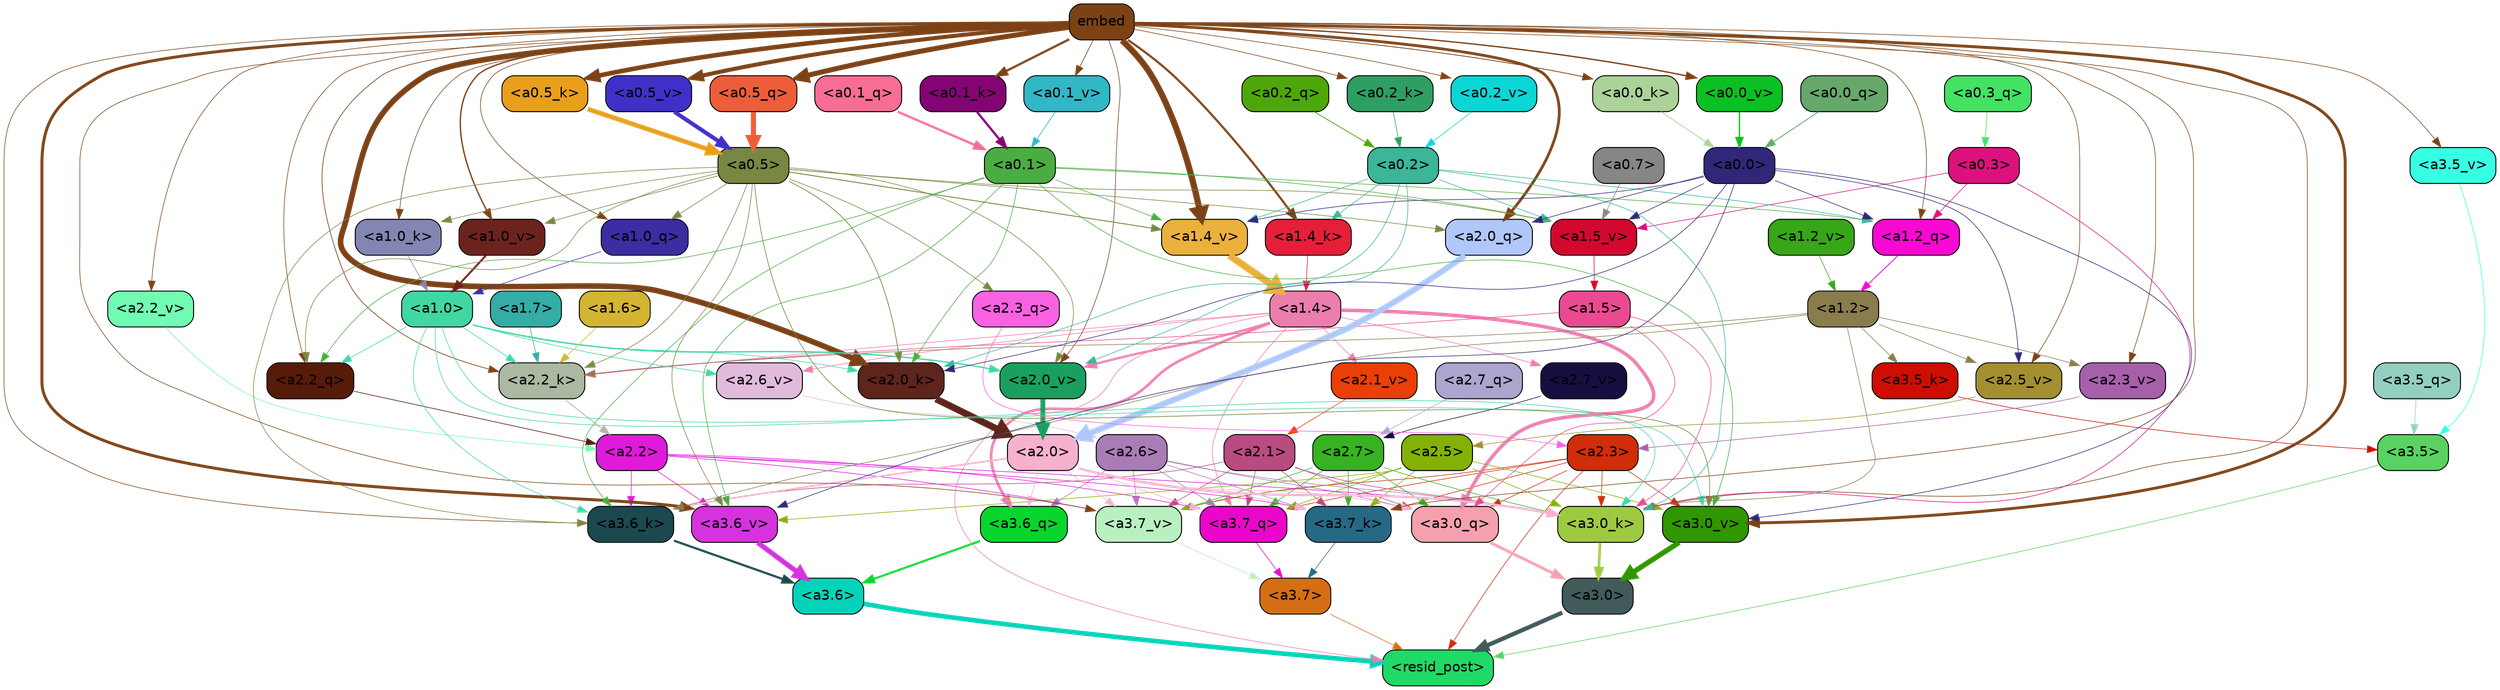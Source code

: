 strict digraph "" {
	graph [bgcolor=transparent,
		layout=dot,
		overlap=false,
		splines=true
	];
	"<a3.7>"	[color=black,
		fillcolor="#d66e13",
		fontname=Helvetica,
		shape=box,
		style="filled, rounded"];
	"<resid_post>"	[color=black,
		fillcolor="#20da67",
		fontname=Helvetica,
		shape=box,
		style="filled, rounded"];
	"<a3.7>" -> "<resid_post>"	[color="#d66e13",
		penwidth=0.6];
	"<a3.6>"	[color=black,
		fillcolor="#05d3b9",
		fontname=Helvetica,
		shape=box,
		style="filled, rounded"];
	"<a3.6>" -> "<resid_post>"	[color="#05d3b9",
		penwidth=4.6696330308914185];
	"<a3.5>"	[color=black,
		fillcolor="#5ad262",
		fontname=Helvetica,
		shape=box,
		style="filled, rounded"];
	"<a3.5>" -> "<resid_post>"	[color="#5ad262",
		penwidth=0.6];
	"<a3.0>"	[color=black,
		fillcolor="#415a5a",
		fontname=Helvetica,
		shape=box,
		style="filled, rounded"];
	"<a3.0>" -> "<resid_post>"	[color="#415a5a",
		penwidth=4.282557368278503];
	"<a2.3>"	[color=black,
		fillcolor="#d02d0a",
		fontname=Helvetica,
		shape=box,
		style="filled, rounded"];
	"<a2.3>" -> "<resid_post>"	[color="#d02d0a",
		penwidth=0.6];
	"<a3.7_q>"	[color=black,
		fillcolor="#ea07ca",
		fontname=Helvetica,
		shape=box,
		style="filled, rounded"];
	"<a2.3>" -> "<a3.7_q>"	[color="#d02d0a",
		penwidth=0.6];
	"<a3.0_q>"	[color=black,
		fillcolor="#f5a0ae",
		fontname=Helvetica,
		shape=box,
		style="filled, rounded"];
	"<a2.3>" -> "<a3.0_q>"	[color="#d02d0a",
		penwidth=0.6];
	"<a3.7_k>"	[color=black,
		fillcolor="#266985",
		fontname=Helvetica,
		shape=box,
		style="filled, rounded"];
	"<a2.3>" -> "<a3.7_k>"	[color="#d02d0a",
		penwidth=0.6];
	"<a3.0_k>"	[color=black,
		fillcolor="#9eca41",
		fontname=Helvetica,
		shape=box,
		style="filled, rounded"];
	"<a2.3>" -> "<a3.0_k>"	[color="#d02d0a",
		penwidth=0.6];
	"<a3.7_v>"	[color=black,
		fillcolor="#b9f0c1",
		fontname=Helvetica,
		shape=box,
		style="filled, rounded"];
	"<a2.3>" -> "<a3.7_v>"	[color="#d02d0a",
		penwidth=0.6];
	"<a3.0_v>"	[color=black,
		fillcolor="#309601",
		fontname=Helvetica,
		shape=box,
		style="filled, rounded"];
	"<a2.3>" -> "<a3.0_v>"	[color="#d02d0a",
		penwidth=0.6];
	"<a1.4>"	[color=black,
		fillcolor="#ec7eae",
		fontname=Helvetica,
		shape=box,
		style="filled, rounded"];
	"<a1.4>" -> "<resid_post>"	[color="#ec7eae",
		penwidth=0.6];
	"<a1.4>" -> "<a3.7_q>"	[color="#ec7eae",
		penwidth=0.6];
	"<a3.6_q>"	[color=black,
		fillcolor="#08d62d",
		fontname=Helvetica,
		shape=box,
		style="filled, rounded"];
	"<a1.4>" -> "<a3.6_q>"	[color="#ec7eae",
		penwidth=2.6073555648326874];
	"<a1.4>" -> "<a3.0_q>"	[color="#ec7eae",
		penwidth=3.4971605762839317];
	"<a2.2_k>"	[color=black,
		fillcolor="#acb8a2",
		fontname=Helvetica,
		shape=box,
		style="filled, rounded"];
	"<a1.4>" -> "<a2.2_k>"	[color="#ec7eae",
		penwidth=0.6];
	"<a2.7_v>"	[color=black,
		fillcolor="#150f40",
		fontname=Helvetica,
		shape=box,
		style="filled, rounded"];
	"<a1.4>" -> "<a2.7_v>"	[color="#ec7eae",
		penwidth=0.6];
	"<a2.6_v>"	[color=black,
		fillcolor="#e1bbdc",
		fontname=Helvetica,
		shape=box,
		style="filled, rounded"];
	"<a1.4>" -> "<a2.6_v>"	[color="#ec7eae",
		penwidth=0.6];
	"<a2.1_v>"	[color=black,
		fillcolor="#ea3f06",
		fontname=Helvetica,
		shape=box,
		style="filled, rounded"];
	"<a1.4>" -> "<a2.1_v>"	[color="#ec7eae",
		penwidth=0.6];
	"<a2.0_v>"	[color=black,
		fillcolor="#19a060",
		fontname=Helvetica,
		shape=box,
		style="filled, rounded"];
	"<a1.4>" -> "<a2.0_v>"	[color="#ec7eae",
		penwidth=2.268670678138733];
	"<a3.7_q>" -> "<a3.7>"	[color="#ea07ca",
		penwidth=0.6];
	"<a3.6_q>" -> "<a3.6>"	[color="#08d62d",
		penwidth=2.03758105635643];
	"<a3.5_q>"	[color=black,
		fillcolor="#93cfc0",
		fontname=Helvetica,
		shape=box,
		style="filled, rounded"];
	"<a3.5_q>" -> "<a3.5>"	[color="#93cfc0",
		penwidth=0.6];
	"<a3.0_q>" -> "<a3.0>"	[color="#f5a0ae",
		penwidth=2.8638100624084473];
	"<a3.7_k>" -> "<a3.7>"	[color="#266985",
		penwidth=0.6];
	"<a3.6_k>"	[color=black,
		fillcolor="#1c484f",
		fontname=Helvetica,
		shape=box,
		style="filled, rounded"];
	"<a3.6_k>" -> "<a3.6>"	[color="#1c484f",
		penwidth=2.174198240041733];
	"<a3.5_k>"	[color=black,
		fillcolor="#ce0d03",
		fontname=Helvetica,
		shape=box,
		style="filled, rounded"];
	"<a3.5_k>" -> "<a3.5>"	[color="#ce0d03",
		penwidth=0.6];
	"<a3.0_k>" -> "<a3.0>"	[color="#9eca41",
		penwidth=2.6274144649505615];
	"<a3.7_v>" -> "<a3.7>"	[color="#b9f0c1",
		penwidth=0.6];
	"<a3.6_v>"	[color=black,
		fillcolor="#d533de",
		fontname=Helvetica,
		shape=box,
		style="filled, rounded"];
	"<a3.6_v>" -> "<a3.6>"	[color="#d533de",
		penwidth=5.002329230308533];
	"<a3.5_v>"	[color=black,
		fillcolor="#36ffe3",
		fontname=Helvetica,
		shape=box,
		style="filled, rounded"];
	"<a3.5_v>" -> "<a3.5>"	[color="#36ffe3",
		penwidth=0.6];
	"<a3.0_v>" -> "<a3.0>"	[color="#309601",
		penwidth=5.188832879066467];
	"<a2.7>"	[color=black,
		fillcolor="#37b222",
		fontname=Helvetica,
		shape=box,
		style="filled, rounded"];
	"<a2.7>" -> "<a3.7_q>"	[color="#37b222",
		penwidth=0.6];
	"<a2.7>" -> "<a3.0_q>"	[color="#37b222",
		penwidth=0.6];
	"<a2.7>" -> "<a3.7_k>"	[color="#37b222",
		penwidth=0.6];
	"<a2.7>" -> "<a3.0_k>"	[color="#37b222",
		penwidth=0.6];
	"<a2.7>" -> "<a3.7_v>"	[color="#37b222",
		penwidth=0.6];
	"<a2.6>"	[color=black,
		fillcolor="#aa7cb6",
		fontname=Helvetica,
		shape=box,
		style="filled, rounded"];
	"<a2.6>" -> "<a3.7_q>"	[color="#aa7cb6",
		penwidth=0.6];
	"<a2.6>" -> "<a3.6_q>"	[color="#aa7cb6",
		penwidth=0.6];
	"<a2.6>" -> "<a3.0_q>"	[color="#aa7cb6",
		penwidth=0.6];
	"<a2.6>" -> "<a3.7_k>"	[color="#aa7cb6",
		penwidth=0.6];
	"<a2.6>" -> "<a3.0_k>"	[color="#aa7cb6",
		penwidth=0.6];
	"<a2.6>" -> "<a3.7_v>"	[color="#aa7cb6",
		penwidth=0.6];
	"<a2.5>"	[color=black,
		fillcolor="#84b105",
		fontname=Helvetica,
		shape=box,
		style="filled, rounded"];
	"<a2.5>" -> "<a3.7_q>"	[color="#84b105",
		penwidth=0.6];
	"<a2.5>" -> "<a3.7_k>"	[color="#84b105",
		penwidth=0.6];
	"<a2.5>" -> "<a3.0_k>"	[color="#84b105",
		penwidth=0.6];
	"<a2.5>" -> "<a3.7_v>"	[color="#84b105",
		penwidth=0.6];
	"<a2.5>" -> "<a3.6_v>"	[color="#84b105",
		penwidth=0.6];
	"<a2.5>" -> "<a3.0_v>"	[color="#84b105",
		penwidth=0.6];
	"<a2.2>"	[color=black,
		fillcolor="#e01ada",
		fontname=Helvetica,
		shape=box,
		style="filled, rounded"];
	"<a2.2>" -> "<a3.7_q>"	[color="#e01ada",
		penwidth=0.6];
	"<a2.2>" -> "<a3.7_k>"	[color="#e01ada",
		penwidth=0.6];
	"<a2.2>" -> "<a3.6_k>"	[color="#e01ada",
		penwidth=0.6];
	"<a2.2>" -> "<a3.0_k>"	[color="#e01ada",
		penwidth=0.6];
	"<a2.2>" -> "<a3.7_v>"	[color="#e01ada",
		penwidth=0.6];
	"<a2.2>" -> "<a3.6_v>"	[color="#e01ada",
		penwidth=0.6];
	"<a2.1>"	[color=black,
		fillcolor="#b84c81",
		fontname=Helvetica,
		shape=box,
		style="filled, rounded"];
	"<a2.1>" -> "<a3.7_q>"	[color="#b84c81",
		penwidth=0.6];
	"<a2.1>" -> "<a3.0_q>"	[color="#b84c81",
		penwidth=0.6];
	"<a2.1>" -> "<a3.7_k>"	[color="#b84c81",
		penwidth=0.6];
	"<a2.1>" -> "<a3.6_k>"	[color="#b84c81",
		penwidth=0.6];
	"<a2.1>" -> "<a3.0_k>"	[color="#b84c81",
		penwidth=0.6];
	"<a2.1>" -> "<a3.7_v>"	[color="#b84c81",
		penwidth=0.6];
	"<a2.0>"	[color=black,
		fillcolor="#f6b1cf",
		fontname=Helvetica,
		shape=box,
		style="filled, rounded"];
	"<a2.0>" -> "<a3.7_q>"	[color="#f6b1cf",
		penwidth=0.6];
	"<a2.0>" -> "<a3.6_q>"	[color="#f6b1cf",
		penwidth=0.6];
	"<a2.0>" -> "<a3.0_q>"	[color="#f6b1cf",
		penwidth=0.6];
	"<a2.0>" -> "<a3.7_k>"	[color="#f6b1cf",
		penwidth=0.6];
	"<a2.0>" -> "<a3.6_k>"	[color="#f6b1cf",
		penwidth=1.5568191409111023];
	"<a2.0>" -> "<a3.0_k>"	[color="#f6b1cf",
		penwidth=2.270527422428131];
	"<a2.0>" -> "<a3.7_v>"	[color="#f6b1cf",
		penwidth=0.6];
	"<a1.5>"	[color=black,
		fillcolor="#ea4a91",
		fontname=Helvetica,
		shape=box,
		style="filled, rounded"];
	"<a1.5>" -> "<a3.0_q>"	[color="#ea4a91",
		penwidth=0.6];
	"<a1.5>" -> "<a3.0_k>"	[color="#ea4a91",
		penwidth=0.6];
	"<a1.5>" -> "<a2.2_k>"	[color="#ea4a91",
		penwidth=0.6];
	embed	[color=black,
		fillcolor="#7c4216",
		fontname=Helvetica,
		shape=box,
		style="filled, rounded"];
	embed -> "<a3.7_k>"	[color="#7c4216",
		penwidth=0.6];
	embed -> "<a3.6_k>"	[color="#7c4216",
		penwidth=0.6];
	embed -> "<a3.0_k>"	[color="#7c4216",
		penwidth=0.6];
	embed -> "<a3.7_v>"	[color="#7c4216",
		penwidth=0.6];
	embed -> "<a3.6_v>"	[color="#7c4216",
		penwidth=2.9588699340820312];
	embed -> "<a3.5_v>"	[color="#7c4216",
		penwidth=0.6];
	embed -> "<a3.0_v>"	[color="#7c4216",
		penwidth=2.8686431646347046];
	"<a2.2_q>"	[color=black,
		fillcolor="#561b09",
		fontname=Helvetica,
		shape=box,
		style="filled, rounded"];
	embed -> "<a2.2_q>"	[color="#7c4216",
		penwidth=0.6];
	"<a2.0_q>"	[color=black,
		fillcolor="#b0c8f9",
		fontname=Helvetica,
		shape=box,
		style="filled, rounded"];
	embed -> "<a2.0_q>"	[color="#7c4216",
		penwidth=2.7617180347442627];
	embed -> "<a2.2_k>"	[color="#7c4216",
		penwidth=0.67606520652771];
	"<a2.0_k>"	[color=black,
		fillcolor="#5d251c",
		fontname=Helvetica,
		shape=box,
		style="filled, rounded"];
	embed -> "<a2.0_k>"	[color="#7c4216",
		penwidth=5.615107178688049];
	"<a2.5_v>"	[color=black,
		fillcolor="#a38f2f",
		fontname=Helvetica,
		shape=box,
		style="filled, rounded"];
	embed -> "<a2.5_v>"	[color="#7c4216",
		penwidth=0.6];
	"<a2.3_v>"	[color=black,
		fillcolor="#a660aa",
		fontname=Helvetica,
		shape=box,
		style="filled, rounded"];
	embed -> "<a2.3_v>"	[color="#7c4216",
		penwidth=0.6];
	"<a2.2_v>"	[color=black,
		fillcolor="#71fbb3",
		fontname=Helvetica,
		shape=box,
		style="filled, rounded"];
	embed -> "<a2.2_v>"	[color="#7c4216",
		penwidth=0.6];
	embed -> "<a2.0_v>"	[color="#7c4216",
		penwidth=0.6];
	"<a1.2_q>"	[color=black,
		fillcolor="#f809d2",
		fontname=Helvetica,
		shape=box,
		style="filled, rounded"];
	embed -> "<a1.2_q>"	[color="#7c4216",
		penwidth=0.6];
	"<a1.0_q>"	[color=black,
		fillcolor="#3a2ea2",
		fontname=Helvetica,
		shape=box,
		style="filled, rounded"];
	embed -> "<a1.0_q>"	[color="#7c4216",
		penwidth=0.6];
	"<a1.4_k>"	[color=black,
		fillcolor="#e51f39",
		fontname=Helvetica,
		shape=box,
		style="filled, rounded"];
	embed -> "<a1.4_k>"	[color="#7c4216",
		penwidth=2.1468217372894287];
	"<a1.0_k>"	[color=black,
		fillcolor="#8385b2",
		fontname=Helvetica,
		shape=box,
		style="filled, rounded"];
	embed -> "<a1.0_k>"	[color="#7c4216",
		penwidth=0.6];
	"<a1.4_v>"	[color=black,
		fillcolor="#eab13c",
		fontname=Helvetica,
		shape=box,
		style="filled, rounded"];
	embed -> "<a1.4_v>"	[color="#7c4216",
		penwidth=6.189999580383301];
	"<a1.0_v>"	[color=black,
		fillcolor="#6d231d",
		fontname=Helvetica,
		shape=box,
		style="filled, rounded"];
	embed -> "<a1.0_v>"	[color="#7c4216",
		penwidth=1.3123979568481445];
	"<a0.5_q>"	[color=black,
		fillcolor="#ed5d3a",
		fontname=Helvetica,
		shape=box,
		style="filled, rounded"];
	embed -> "<a0.5_q>"	[color="#7c4216",
		penwidth=5.055958271026611];
	"<a0.5_k>"	[color=black,
		fillcolor="#e99f1c",
		fontname=Helvetica,
		shape=box,
		style="filled, rounded"];
	embed -> "<a0.5_k>"	[color="#7c4216",
		penwidth=4.58268666267395];
	"<a0.2_k>"	[color=black,
		fillcolor="#2d9f62",
		fontname=Helvetica,
		shape=box,
		style="filled, rounded"];
	embed -> "<a0.2_k>"	[color="#7c4216",
		penwidth=0.6];
	"<a0.1_k>"	[color=black,
		fillcolor="#840473",
		fontname=Helvetica,
		shape=box,
		style="filled, rounded"];
	embed -> "<a0.1_k>"	[color="#7c4216",
		penwidth=2.2296652793884277];
	"<a0.0_k>"	[color=black,
		fillcolor="#abd299",
		fontname=Helvetica,
		shape=box,
		style="filled, rounded"];
	embed -> "<a0.0_k>"	[color="#7c4216",
		penwidth=0.7705097198486328];
	"<a0.5_v>"	[color=black,
		fillcolor="#4030c9",
		fontname=Helvetica,
		shape=box,
		style="filled, rounded"];
	embed -> "<a0.5_v>"	[color="#7c4216",
		penwidth=4.06441330909729];
	"<a0.2_v>"	[color=black,
		fillcolor="#0ad6d6",
		fontname=Helvetica,
		shape=box,
		style="filled, rounded"];
	embed -> "<a0.2_v>"	[color="#7c4216",
		penwidth=0.6];
	"<a0.1_v>"	[color=black,
		fillcolor="#31b7c6",
		fontname=Helvetica,
		shape=box,
		style="filled, rounded"];
	embed -> "<a0.1_v>"	[color="#7c4216",
		penwidth=0.6574034690856934];
	"<a0.0_v>"	[color=black,
		fillcolor="#0bc022",
		fontname=Helvetica,
		shape=box,
		style="filled, rounded"];
	embed -> "<a0.0_v>"	[color="#7c4216",
		penwidth=1.3119869232177734];
	"<a1.2>"	[color=black,
		fillcolor="#897d4e",
		fontname=Helvetica,
		shape=box,
		style="filled, rounded"];
	"<a1.2>" -> "<a3.6_k>"	[color="#897d4e",
		penwidth=0.6];
	"<a1.2>" -> "<a3.5_k>"	[color="#897d4e",
		penwidth=0.6];
	"<a1.2>" -> "<a3.0_k>"	[color="#897d4e",
		penwidth=0.6];
	"<a1.2>" -> "<a2.2_k>"	[color="#897d4e",
		penwidth=0.6];
	"<a1.2>" -> "<a2.5_v>"	[color="#897d4e",
		penwidth=0.6];
	"<a1.2>" -> "<a2.3_v>"	[color="#897d4e",
		penwidth=0.6];
	"<a1.0>"	[color=black,
		fillcolor="#41d7a3",
		fontname=Helvetica,
		shape=box,
		style="filled, rounded"];
	"<a1.0>" -> "<a3.6_k>"	[color="#41d7a3",
		penwidth=0.6];
	"<a1.0>" -> "<a3.0_k>"	[color="#41d7a3",
		penwidth=0.6];
	"<a1.0>" -> "<a3.0_v>"	[color="#41d7a3",
		penwidth=0.6];
	"<a1.0>" -> "<a2.2_q>"	[color="#41d7a3",
		penwidth=0.6];
	"<a1.0>" -> "<a2.2_k>"	[color="#41d7a3",
		penwidth=0.6];
	"<a1.0>" -> "<a2.0_k>"	[color="#41d7a3",
		penwidth=0.6];
	"<a1.0>" -> "<a2.6_v>"	[color="#41d7a3",
		penwidth=0.6];
	"<a1.0>" -> "<a2.0_v>"	[color="#41d7a3",
		penwidth=1.27996826171875];
	"<a0.5>"	[color=black,
		fillcolor="#788742",
		fontname=Helvetica,
		shape=box,
		style="filled, rounded"];
	"<a0.5>" -> "<a3.6_k>"	[color="#788742",
		penwidth=0.6];
	"<a0.5>" -> "<a3.6_v>"	[color="#788742",
		penwidth=0.6];
	"<a0.5>" -> "<a3.0_v>"	[color="#788742",
		penwidth=0.6421224474906921];
	"<a2.3_q>"	[color=black,
		fillcolor="#f961e3",
		fontname=Helvetica,
		shape=box,
		style="filled, rounded"];
	"<a0.5>" -> "<a2.3_q>"	[color="#788742",
		penwidth=0.6];
	"<a0.5>" -> "<a2.2_q>"	[color="#788742",
		penwidth=0.6];
	"<a0.5>" -> "<a2.0_q>"	[color="#788742",
		penwidth=0.6];
	"<a0.5>" -> "<a2.2_k>"	[color="#788742",
		penwidth=0.6];
	"<a0.5>" -> "<a2.0_k>"	[color="#788742",
		penwidth=0.7151575088500977];
	"<a0.5>" -> "<a2.0_v>"	[color="#788742",
		penwidth=0.6];
	"<a0.5>" -> "<a1.0_q>"	[color="#788742",
		penwidth=0.6];
	"<a0.5>" -> "<a1.0_k>"	[color="#788742",
		penwidth=0.6];
	"<a1.5_v>"	[color=black,
		fillcolor="#d2092e",
		fontname=Helvetica,
		shape=box,
		style="filled, rounded"];
	"<a0.5>" -> "<a1.5_v>"	[color="#788742",
		penwidth=0.6];
	"<a0.5>" -> "<a1.4_v>"	[color="#788742",
		penwidth=0.8927993774414062];
	"<a0.5>" -> "<a1.0_v>"	[color="#788742",
		penwidth=0.6];
	"<a0.1>"	[color=black,
		fillcolor="#4aad41",
		fontname=Helvetica,
		shape=box,
		style="filled, rounded"];
	"<a0.1>" -> "<a3.6_k>"	[color="#4aad41",
		penwidth=0.6];
	"<a0.1>" -> "<a3.6_v>"	[color="#4aad41",
		penwidth=0.6];
	"<a0.1>" -> "<a3.0_v>"	[color="#4aad41",
		penwidth=0.6];
	"<a0.1>" -> "<a2.2_q>"	[color="#4aad41",
		penwidth=0.6];
	"<a0.1>" -> "<a2.0_k>"	[color="#4aad41",
		penwidth=0.6];
	"<a0.1>" -> "<a1.2_q>"	[color="#4aad41",
		penwidth=0.6];
	"<a0.1>" -> "<a1.5_v>"	[color="#4aad41",
		penwidth=0.6];
	"<a0.1>" -> "<a1.4_v>"	[color="#4aad41",
		penwidth=0.6];
	"<a0.3>"	[color=black,
		fillcolor="#dc117d",
		fontname=Helvetica,
		shape=box,
		style="filled, rounded"];
	"<a0.3>" -> "<a3.0_k>"	[color="#dc117d",
		penwidth=0.6];
	"<a0.3>" -> "<a1.2_q>"	[color="#dc117d",
		penwidth=0.6];
	"<a0.3>" -> "<a1.5_v>"	[color="#dc117d",
		penwidth=0.6];
	"<a0.2>"	[color=black,
		fillcolor="#3bb698",
		fontname=Helvetica,
		shape=box,
		style="filled, rounded"];
	"<a0.2>" -> "<a3.0_k>"	[color="#3bb698",
		penwidth=0.6];
	"<a0.2>" -> "<a2.0_k>"	[color="#3bb698",
		penwidth=0.6];
	"<a0.2>" -> "<a2.0_v>"	[color="#3bb698",
		penwidth=0.6];
	"<a0.2>" -> "<a1.2_q>"	[color="#3bb698",
		penwidth=0.6];
	"<a0.2>" -> "<a1.4_k>"	[color="#3bb698",
		penwidth=0.6];
	"<a0.2>" -> "<a1.5_v>"	[color="#3bb698",
		penwidth=0.6];
	"<a0.2>" -> "<a1.4_v>"	[color="#3bb698",
		penwidth=0.6];
	"<a0.0>"	[color=black,
		fillcolor="#302779",
		fontname=Helvetica,
		shape=box,
		style="filled, rounded"];
	"<a0.0>" -> "<a3.6_v>"	[color="#302779",
		penwidth=0.6];
	"<a0.0>" -> "<a3.0_v>"	[color="#302779",
		penwidth=0.6];
	"<a0.0>" -> "<a2.0_q>"	[color="#302779",
		penwidth=0.6];
	"<a0.0>" -> "<a2.0_k>"	[color="#302779",
		penwidth=0.6];
	"<a0.0>" -> "<a2.5_v>"	[color="#302779",
		penwidth=0.6];
	"<a0.0>" -> "<a1.2_q>"	[color="#302779",
		penwidth=0.6];
	"<a0.0>" -> "<a1.5_v>"	[color="#302779",
		penwidth=0.6];
	"<a0.0>" -> "<a1.4_v>"	[color="#302779",
		penwidth=0.6];
	"<a2.7_q>"	[color=black,
		fillcolor="#ada5ce",
		fontname=Helvetica,
		shape=box,
		style="filled, rounded"];
	"<a2.7_q>" -> "<a2.7>"	[color="#ada5ce",
		penwidth=0.6];
	"<a2.3_q>" -> "<a2.3>"	[color="#f961e3",
		penwidth=0.6];
	"<a2.2_q>" -> "<a2.2>"	[color="#561b09",
		penwidth=0.6340763568878174];
	"<a2.0_q>" -> "<a2.0>"	[color="#b0c8f9",
		penwidth=6.0160088539123535];
	"<a2.2_k>" -> "<a2.2>"	[color="#acb8a2",
		penwidth=0.7764816284179688];
	"<a2.0_k>" -> "<a2.0>"	[color="#5d251c",
		penwidth=6.773025274276733];
	"<a2.7_v>" -> "<a2.7>"	[color="#150f40",
		penwidth=0.6];
	"<a2.6_v>" -> "<a2.6>"	[color="#e1bbdc",
		penwidth=0.6];
	"<a2.5_v>" -> "<a2.5>"	[color="#a38f2f",
		penwidth=0.6];
	"<a2.3_v>" -> "<a2.3>"	[color="#a660aa",
		penwidth=0.6];
	"<a2.2_v>" -> "<a2.2>"	[color="#71fbb3",
		penwidth=0.6];
	"<a2.1_v>" -> "<a2.1>"	[color="#ea3f06",
		penwidth=0.6];
	"<a2.0_v>" -> "<a2.0>"	[color="#19a060",
		penwidth=4.906715989112854];
	"<a1.7>"	[color=black,
		fillcolor="#34ada6",
		fontname=Helvetica,
		shape=box,
		style="filled, rounded"];
	"<a1.7>" -> "<a2.2_k>"	[color="#34ada6",
		penwidth=0.6];
	"<a1.6>"	[color=black,
		fillcolor="#d3b531",
		fontname=Helvetica,
		shape=box,
		style="filled, rounded"];
	"<a1.6>" -> "<a2.2_k>"	[color="#d3b531",
		penwidth=0.6];
	"<a1.2_q>" -> "<a1.2>"	[color="#f809d2",
		penwidth=0.836545467376709];
	"<a1.0_q>" -> "<a1.0>"	[color="#3a2ea2",
		penwidth=0.6];
	"<a1.4_k>" -> "<a1.4>"	[color="#e51f39",
		penwidth=0.6];
	"<a1.0_k>" -> "<a1.0>"	[color="#8385b2",
		penwidth=0.6];
	"<a1.5_v>" -> "<a1.5>"	[color="#d2092e",
		penwidth=0.6];
	"<a1.4_v>" -> "<a1.4>"	[color="#eab13c",
		penwidth=7.093163728713989];
	"<a1.2_v>"	[color=black,
		fillcolor="#37a618",
		fontname=Helvetica,
		shape=box,
		style="filled, rounded"];
	"<a1.2_v>" -> "<a1.2>"	[color="#37a618",
		penwidth=0.6];
	"<a1.0_v>" -> "<a1.0>"	[color="#6d231d",
		penwidth=1.9666723012924194];
	"<a0.7>"	[color=black,
		fillcolor="#878685",
		fontname=Helvetica,
		shape=box,
		style="filled, rounded"];
	"<a0.7>" -> "<a1.5_v>"	[color="#878685",
		penwidth=0.6];
	"<a0.5_q>" -> "<a0.5>"	[color="#ed5d3a",
		penwidth=5.0559651255607605];
	"<a0.3_q>"	[color=black,
		fillcolor="#43e263",
		fontname=Helvetica,
		shape=box,
		style="filled, rounded"];
	"<a0.3_q>" -> "<a0.3>"	[color="#43e263",
		penwidth=0.6];
	"<a0.2_q>"	[color=black,
		fillcolor="#4ea70a",
		fontname=Helvetica,
		shape=box,
		style="filled, rounded"];
	"<a0.2_q>" -> "<a0.2>"	[color="#4ea70a",
		penwidth=0.7587676048278809];
	"<a0.1_q>"	[color=black,
		fillcolor="#f76d94",
		fontname=Helvetica,
		shape=box,
		style="filled, rounded"];
	"<a0.1_q>" -> "<a0.1>"	[color="#f76d94",
		penwidth=2.3103086948394775];
	"<a0.0_q>"	[color=black,
		fillcolor="#65a86a",
		fontname=Helvetica,
		shape=box,
		style="filled, rounded"];
	"<a0.0_q>" -> "<a0.0>"	[color="#65a86a",
		penwidth=0.8285908699035645];
	"<a0.5_k>" -> "<a0.5>"	[color="#e99f1c",
		penwidth=4.577519536018372];
	"<a0.2_k>" -> "<a0.2>"	[color="#2d9f62",
		penwidth=0.6];
	"<a0.1_k>" -> "<a0.1>"	[color="#840473",
		penwidth=2.2273199558258057];
	"<a0.0_k>" -> "<a0.0>"	[color="#abd299",
		penwidth=0.7703166007995605];
	"<a0.5_v>" -> "<a0.5>"	[color="#4030c9",
		penwidth=4.062177300453186];
	"<a0.2_v>" -> "<a0.2>"	[color="#0ad6d6",
		penwidth=0.6];
	"<a0.1_v>" -> "<a0.1>"	[color="#31b7c6",
		penwidth=0.654442310333252];
	"<a0.0_v>" -> "<a0.0>"	[color="#0bc022",
		penwidth=1.307939052581787];
}
